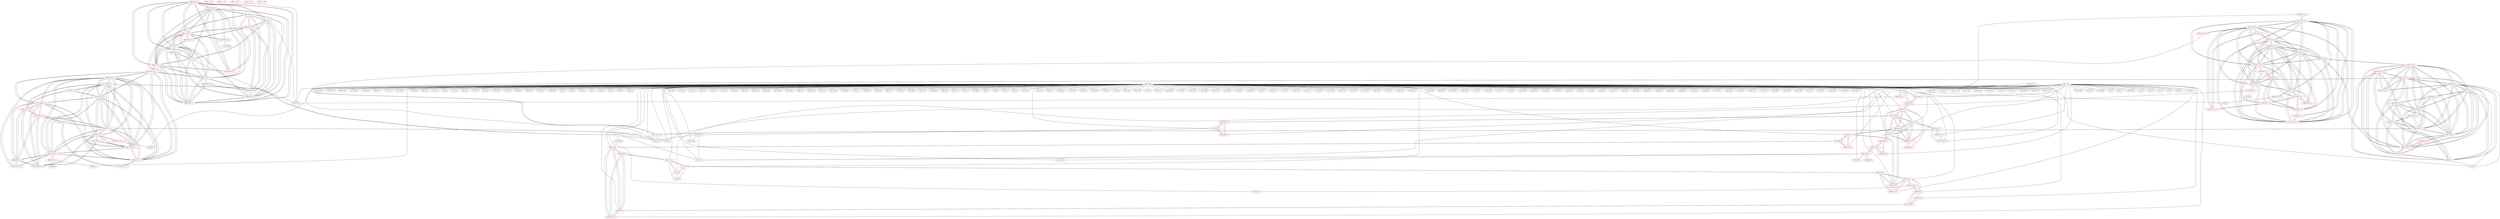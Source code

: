 graph {
	276 [label="(276) T11_T1" color=red]
	288 [label="(288) R24_T1"]
	285 [label="(285) R28_T1"]
	292 [label="(292) R32_t1"]
	277 [label="(277) T12_T1" color=red]
	293 [label="(293) R33_T1"]
	286 [label="(286) R29_T1"]
	287 [label="(287) R25_T1"]
	278 [label="(278) T13_T1" color=red]
	290 [label="(290) R30_T1"]
	294 [label="(294) R34_T1"]
	289 [label="(289) R26_T1"]
	279 [label="(279) T14_T1" color=red]
	291 [label="(291) R31_T1"]
	305 [label="(305) R15_P1"]
	282 [label="(282) T17_T1"]
	296 [label="(296) R35_T1_T"]
	281 [label="(281) T16_T1"]
	280 [label="(280) T15_T1"]
	280 [label="(280) T15_T1" color=red]
	292 [label="(292) R32_t1"]
	305 [label="(305) R15_P1"]
	282 [label="(282) T17_T1"]
	296 [label="(296) R35_T1_T"]
	281 [label="(281) T16_T1"]
	279 [label="(279) T14_T1"]
	281 [label="(281) T16_T1" color=red]
	293 [label="(293) R33_T1"]
	305 [label="(305) R15_P1"]
	282 [label="(282) T17_T1"]
	296 [label="(296) R35_T1_T"]
	280 [label="(280) T15_T1"]
	279 [label="(279) T14_T1"]
	282 [label="(282) T17_T1" color=red]
	294 [label="(294) R34_T1"]
	305 [label="(305) R15_P1"]
	296 [label="(296) R35_T1_T"]
	281 [label="(281) T16_T1"]
	280 [label="(280) T15_T1"]
	279 [label="(279) T14_T1"]
	283 [label="(283) R23_T1" color=red]
	190 [label="(190) U13"]
	275 [label="(275) T10_T1"]
	284 [label="(284) R27_T1" color=red]
	275 [label="(275) T10_T1"]
	291 [label="(291) R31_T1"]
	285 [label="(285) R28_T1" color=red]
	276 [label="(276) T11_T1"]
	292 [label="(292) R32_t1"]
	286 [label="(286) R29_T1" color=red]
	293 [label="(293) R33_T1"]
	277 [label="(277) T12_T1"]
	287 [label="(287) R25_T1" color=red]
	217 [label="(217) P7"]
	112 [label="(112) U8"]
	242 [label="(242) D54"]
	277 [label="(277) T12_T1"]
	288 [label="(288) R24_T1" color=red]
	195 [label="(195) U14"]
	276 [label="(276) T11_T1"]
	289 [label="(289) R26_T1" color=red]
	108 [label="(108) R46"]
	261 [label="(261) D19"]
	174 [label="(174) R47"]
	217 [label="(217) P7"]
	278 [label="(278) T13_T1"]
	290 [label="(290) R30_T1" color=red]
	294 [label="(294) R34_T1"]
	278 [label="(278) T13_T1"]
	291 [label="(291) R31_T1" color=red]
	275 [label="(275) T10_T1"]
	284 [label="(284) R27_T1"]
	279 [label="(279) T14_T1"]
	292 [label="(292) R32_t1" color=red]
	280 [label="(280) T15_T1"]
	276 [label="(276) T11_T1"]
	285 [label="(285) R28_T1"]
	293 [label="(293) R33_T1" color=red]
	281 [label="(281) T16_T1"]
	286 [label="(286) R29_T1"]
	277 [label="(277) T12_T1"]
	294 [label="(294) R34_T1" color=red]
	282 [label="(282) T17_T1"]
	290 [label="(290) R30_T1"]
	278 [label="(278) T13_T1"]
	295 [label="(295) R35_T1" color=red]
	296 [label="(296) R35_T1_T"]
	296 [label="(296) R35_T1_T" color=red]
	295 [label="(295) R35_T1"]
	305 [label="(305) R15_P1"]
	282 [label="(282) T17_T1"]
	281 [label="(281) T16_T1"]
	280 [label="(280) T15_T1"]
	279 [label="(279) T14_T1"]
	297 [label="(297) T3_P1" color=red]
	301 [label="(301) R14_P1"]
	302 [label="(302) T6_P1"]
	300 [label="(300) R13_P1"]
	299 [label="(299) R12_P1"]
	298 [label="(298) T2_P1"]
	298 [label="(298) T2_P1" color=red]
	300 [label="(300) R13_P1"]
	297 [label="(297) T3_P1"]
	299 [label="(299) R12_P1"]
	304 [label="(304) T5_P1"]
	305 [label="(305) R15_P1"]
	299 [label="(299) R12_P1" color=red]
	300 [label="(300) R13_P1"]
	297 [label="(297) T3_P1"]
	298 [label="(298) T2_P1"]
	300 [label="(300) R13_P1" color=red]
	314 [label="(314) T4_P1"]
	297 [label="(297) T3_P1"]
	299 [label="(299) R12_P1"]
	298 [label="(298) T2_P1"]
	301 [label="(301) R14_P1" color=red]
	67 [label="(67) U6"]
	297 [label="(297) T3_P1"]
	302 [label="(302) T6_P1"]
	302 [label="(302) T6_P1" color=red]
	301 [label="(301) R14_P1"]
	297 [label="(297) T3_P1"]
	311 [label="(311) R22_P1"]
	303 [label="(303) R17_P1"]
	303 [label="(303) R17_P1" color=red]
	311 [label="(311) R22_P1"]
	302 [label="(302) T6_P1"]
	304 [label="(304) T5_P1" color=red]
	298 [label="(298) T2_P1"]
	305 [label="(305) R15_P1"]
	306 [label="(306) R16_P1"]
	307 [label="(307) R20_P1"]
	305 [label="(305) R15_P1" color=red]
	282 [label="(282) T17_T1"]
	296 [label="(296) R35_T1_T"]
	281 [label="(281) T16_T1"]
	280 [label="(280) T15_T1"]
	279 [label="(279) T14_T1"]
	298 [label="(298) T2_P1"]
	304 [label="(304) T5_P1"]
	306 [label="(306) R16_P1" color=red]
	304 [label="(304) T5_P1"]
	307 [label="(307) R20_P1"]
	307 [label="(307) R20_P1" color=red]
	308 [label="(308) T8_P1"]
	306 [label="(306) R16_P1"]
	304 [label="(304) T5_P1"]
	308 [label="(308) T8_P1" color=red]
	309 [label="(309) T9_P1"]
	310 [label="(310) R21_P1"]
	312 [label="(312) R19_P1"]
	307 [label="(307) R20_P1"]
	309 [label="(309) T9_P1" color=red]
	311 [label="(311) R22_P1"]
	310 [label="(310) R21_P1"]
	308 [label="(308) T8_P1"]
	312 [label="(312) R19_P1"]
	310 [label="(310) R21_P1" color=red]
	309 [label="(309) T9_P1"]
	308 [label="(308) T8_P1"]
	312 [label="(312) R19_P1"]
	311 [label="(311) R22_P1" color=red]
	309 [label="(309) T9_P1"]
	302 [label="(302) T6_P1"]
	303 [label="(303) R17_P1"]
	312 [label="(312) R19_P1" color=red]
	309 [label="(309) T9_P1"]
	310 [label="(310) R21_P1"]
	308 [label="(308) T8_P1"]
	313 [label="(313) T7_P1"]
	313 [label="(313) T7_P1" color=red]
	315 [label="(315) R1"]
	314 [label="(314) T4_P1"]
	70 [label="(70) R27"]
	312 [label="(312) R19_P1"]
	314 [label="(314) T4_P1" color=red]
	300 [label="(300) R13_P1"]
	315 [label="(315) R1"]
	313 [label="(313) T7_P1"]
	70 [label="(70) R27"]
	315 [label="(315) R1" color=red]
	314 [label="(314) T4_P1"]
	313 [label="(313) T7_P1"]
	70 [label="(70) R27"]
	316 [label="(316) T10_T1_2" color=red]
	324 [label="(324) R23_T1_2"]
	332 [label="(332) R31_T1_2"]
	337 [label="(337) R27_T1_T_2"]
	322 [label="(322) T16_T1_2"]
	323 [label="(323) T17_T1_2"]
	321 [label="(321) T15_T1_2"]
	318 [label="(318) T12_T1_2"]
	320 [label="(320) T14_T1_2"]
	319 [label="(319) T13_T1_2"]
	317 [label="(317) T11_T1_2"]
	317 [label="(317) T11_T1_2" color=red]
	329 [label="(329) R24_T1_2"]
	326 [label="(326) R28_T1_2"]
	333 [label="(333) R32_t1_2"]
	316 [label="(316) T10_T1_2"]
	322 [label="(322) T16_T1_2"]
	323 [label="(323) T17_T1_2"]
	321 [label="(321) T15_T1_2"]
	318 [label="(318) T12_T1_2"]
	320 [label="(320) T14_T1_2"]
	319 [label="(319) T13_T1_2"]
	318 [label="(318) T12_T1_2" color=red]
	334 [label="(334) R33_T1_2"]
	327 [label="(327) R29_T1_2"]
	328 [label="(328) R25_T1_2"]
	316 [label="(316) T10_T1_2"]
	322 [label="(322) T16_T1_2"]
	323 [label="(323) T17_T1_2"]
	321 [label="(321) T15_T1_2"]
	320 [label="(320) T14_T1_2"]
	319 [label="(319) T13_T1_2"]
	317 [label="(317) T11_T1_2"]
	319 [label="(319) T13_T1_2" color=red]
	331 [label="(331) R30_T1_2"]
	335 [label="(335) R34_T1_2"]
	330 [label="(330) R26_T1_2"]
	316 [label="(316) T10_T1_2"]
	322 [label="(322) T16_T1_2"]
	323 [label="(323) T17_T1_2"]
	321 [label="(321) T15_T1_2"]
	318 [label="(318) T12_T1_2"]
	320 [label="(320) T14_T1_2"]
	317 [label="(317) T11_T1_2"]
	320 [label="(320) T14_T1_2" color=red]
	316 [label="(316) T10_T1_2"]
	322 [label="(322) T16_T1_2"]
	323 [label="(323) T17_T1_2"]
	321 [label="(321) T15_T1_2"]
	318 [label="(318) T12_T1_2"]
	319 [label="(319) T13_T1_2"]
	317 [label="(317) T11_T1_2"]
	332 [label="(332) R31_T1_2"]
	346 [label="(346) R15_P1_2"]
	336 [label="(336) R35_T1_2"]
	321 [label="(321) T15_T1_2" color=red]
	333 [label="(333) R32_t1_2"]
	316 [label="(316) T10_T1_2"]
	322 [label="(322) T16_T1_2"]
	323 [label="(323) T17_T1_2"]
	318 [label="(318) T12_T1_2"]
	320 [label="(320) T14_T1_2"]
	319 [label="(319) T13_T1_2"]
	317 [label="(317) T11_T1_2"]
	346 [label="(346) R15_P1_2"]
	336 [label="(336) R35_T1_2"]
	322 [label="(322) T16_T1_2" color=red]
	334 [label="(334) R33_T1_2"]
	316 [label="(316) T10_T1_2"]
	323 [label="(323) T17_T1_2"]
	321 [label="(321) T15_T1_2"]
	318 [label="(318) T12_T1_2"]
	320 [label="(320) T14_T1_2"]
	319 [label="(319) T13_T1_2"]
	317 [label="(317) T11_T1_2"]
	346 [label="(346) R15_P1_2"]
	336 [label="(336) R35_T1_2"]
	323 [label="(323) T17_T1_2" color=red]
	335 [label="(335) R34_T1_2"]
	316 [label="(316) T10_T1_2"]
	322 [label="(322) T16_T1_2"]
	321 [label="(321) T15_T1_2"]
	318 [label="(318) T12_T1_2"]
	320 [label="(320) T14_T1_2"]
	319 [label="(319) T13_T1_2"]
	317 [label="(317) T11_T1_2"]
	346 [label="(346) R15_P1_2"]
	336 [label="(336) R35_T1_2"]
	324 [label="(324) R23_T1_2" color=red]
	112 [label="(112) U8"]
	316 [label="(316) T10_T1_2"]
	325 [label="(325) R27_T1_2" color=red]
	331 [label="(331) R30_T1_2"]
	336 [label="(336) R35_T1_2"]
	327 [label="(327) R29_T1_2"]
	326 [label="(326) R28_T1_2"]
	337 [label="(337) R27_T1_T_2"]
	326 [label="(326) R28_T1_2" color=red]
	331 [label="(331) R30_T1_2"]
	336 [label="(336) R35_T1_2"]
	327 [label="(327) R29_T1_2"]
	325 [label="(325) R27_T1_2"]
	317 [label="(317) T11_T1_2"]
	333 [label="(333) R32_t1_2"]
	327 [label="(327) R29_T1_2" color=red]
	331 [label="(331) R30_T1_2"]
	336 [label="(336) R35_T1_2"]
	326 [label="(326) R28_T1_2"]
	325 [label="(325) R27_T1_2"]
	334 [label="(334) R33_T1_2"]
	318 [label="(318) T12_T1_2"]
	328 [label="(328) R25_T1_2" color=red]
	33 [label="(33) J1"]
	318 [label="(318) T12_T1_2"]
	329 [label="(329) R24_T1_2" color=red]
	190 [label="(190) U13"]
	317 [label="(317) T11_T1_2"]
	330 [label="(330) R26_T1_2" color=red]
	28 [label="(28) U5"]
	32 [label="(32) R13"]
	319 [label="(319) T13_T1_2"]
	331 [label="(331) R30_T1_2" color=red]
	336 [label="(336) R35_T1_2"]
	327 [label="(327) R29_T1_2"]
	326 [label="(326) R28_T1_2"]
	325 [label="(325) R27_T1_2"]
	335 [label="(335) R34_T1_2"]
	319 [label="(319) T13_T1_2"]
	332 [label="(332) R31_T1_2" color=red]
	316 [label="(316) T10_T1_2"]
	337 [label="(337) R27_T1_T_2"]
	320 [label="(320) T14_T1_2"]
	333 [label="(333) R32_t1_2" color=red]
	321 [label="(321) T15_T1_2"]
	317 [label="(317) T11_T1_2"]
	326 [label="(326) R28_T1_2"]
	334 [label="(334) R33_T1_2" color=red]
	322 [label="(322) T16_T1_2"]
	327 [label="(327) R29_T1_2"]
	318 [label="(318) T12_T1_2"]
	335 [label="(335) R34_T1_2" color=red]
	323 [label="(323) T17_T1_2"]
	331 [label="(331) R30_T1_2"]
	319 [label="(319) T13_T1_2"]
	336 [label="(336) R35_T1_2" color=red]
	331 [label="(331) R30_T1_2"]
	327 [label="(327) R29_T1_2"]
	326 [label="(326) R28_T1_2"]
	325 [label="(325) R27_T1_2"]
	346 [label="(346) R15_P1_2"]
	323 [label="(323) T17_T1_2"]
	322 [label="(322) T16_T1_2"]
	321 [label="(321) T15_T1_2"]
	320 [label="(320) T14_T1_2"]
	337 [label="(337) R27_T1_T_2" color=red]
	316 [label="(316) T10_T1_2"]
	332 [label="(332) R31_T1_2"]
	325 [label="(325) R27_T1_2"]
	338 [label="(338) T3_P1_2" color=red]
	355 [label="(355) T4_P1_2"]
	354 [label="(354) T7_P1_2"]
	345 [label="(345) T5_P1_2"]
	350 [label="(350) T9_P1_2"]
	349 [label="(349) T8_P1_2"]
	343 [label="(343) T6_P1_2"]
	339 [label="(339) T2_P1_2"]
	342 [label="(342) R14_P1_2"]
	341 [label="(341) R13_P1_2"]
	340 [label="(340) R12_P1_2"]
	339 [label="(339) T2_P1_2" color=red]
	338 [label="(338) T3_P1_2"]
	355 [label="(355) T4_P1_2"]
	354 [label="(354) T7_P1_2"]
	345 [label="(345) T5_P1_2"]
	350 [label="(350) T9_P1_2"]
	349 [label="(349) T8_P1_2"]
	343 [label="(343) T6_P1_2"]
	341 [label="(341) R13_P1_2"]
	340 [label="(340) R12_P1_2"]
	346 [label="(346) R15_P1_2"]
	340 [label="(340) R12_P1_2" color=red]
	351 [label="(351) R21_P1_2"]
	347 [label="(347) R16_P1_2"]
	344 [label="(344) R17_P1_2"]
	356 [label="(356) R1_2"]
	341 [label="(341) R13_P1_2"]
	338 [label="(338) T3_P1_2"]
	339 [label="(339) T2_P1_2"]
	341 [label="(341) R13_P1_2" color=red]
	355 [label="(355) T4_P1_2"]
	338 [label="(338) T3_P1_2"]
	340 [label="(340) R12_P1_2"]
	339 [label="(339) T2_P1_2"]
	342 [label="(342) R14_P1_2" color=red]
	112 [label="(112) U8"]
	338 [label="(338) T3_P1_2"]
	343 [label="(343) T6_P1_2"]
	343 [label="(343) T6_P1_2" color=red]
	338 [label="(338) T3_P1_2"]
	355 [label="(355) T4_P1_2"]
	354 [label="(354) T7_P1_2"]
	345 [label="(345) T5_P1_2"]
	350 [label="(350) T9_P1_2"]
	349 [label="(349) T8_P1_2"]
	339 [label="(339) T2_P1_2"]
	342 [label="(342) R14_P1_2"]
	352 [label="(352) R22_P1_2"]
	344 [label="(344) R17_P1_2"]
	344 [label="(344) R17_P1_2" color=red]
	351 [label="(351) R21_P1_2"]
	347 [label="(347) R16_P1_2"]
	340 [label="(340) R12_P1_2"]
	356 [label="(356) R1_2"]
	352 [label="(352) R22_P1_2"]
	343 [label="(343) T6_P1_2"]
	345 [label="(345) T5_P1_2" color=red]
	338 [label="(338) T3_P1_2"]
	355 [label="(355) T4_P1_2"]
	354 [label="(354) T7_P1_2"]
	350 [label="(350) T9_P1_2"]
	349 [label="(349) T8_P1_2"]
	343 [label="(343) T6_P1_2"]
	339 [label="(339) T2_P1_2"]
	346 [label="(346) R15_P1_2"]
	347 [label="(347) R16_P1_2"]
	348 [label="(348) R20_P1_2"]
	346 [label="(346) R15_P1_2" color=red]
	323 [label="(323) T17_T1_2"]
	336 [label="(336) R35_T1_2"]
	322 [label="(322) T16_T1_2"]
	321 [label="(321) T15_T1_2"]
	320 [label="(320) T14_T1_2"]
	339 [label="(339) T2_P1_2"]
	345 [label="(345) T5_P1_2"]
	347 [label="(347) R16_P1_2" color=red]
	351 [label="(351) R21_P1_2"]
	340 [label="(340) R12_P1_2"]
	344 [label="(344) R17_P1_2"]
	356 [label="(356) R1_2"]
	345 [label="(345) T5_P1_2"]
	348 [label="(348) R20_P1_2"]
	348 [label="(348) R20_P1_2" color=red]
	349 [label="(349) T8_P1_2"]
	347 [label="(347) R16_P1_2"]
	345 [label="(345) T5_P1_2"]
	349 [label="(349) T8_P1_2" color=red]
	338 [label="(338) T3_P1_2"]
	355 [label="(355) T4_P1_2"]
	354 [label="(354) T7_P1_2"]
	345 [label="(345) T5_P1_2"]
	350 [label="(350) T9_P1_2"]
	343 [label="(343) T6_P1_2"]
	339 [label="(339) T2_P1_2"]
	351 [label="(351) R21_P1_2"]
	353 [label="(353) R19_P1_2"]
	348 [label="(348) R20_P1_2"]
	350 [label="(350) T9_P1_2" color=red]
	352 [label="(352) R22_P1_2"]
	338 [label="(338) T3_P1_2"]
	355 [label="(355) T4_P1_2"]
	354 [label="(354) T7_P1_2"]
	345 [label="(345) T5_P1_2"]
	349 [label="(349) T8_P1_2"]
	343 [label="(343) T6_P1_2"]
	339 [label="(339) T2_P1_2"]
	351 [label="(351) R21_P1_2"]
	353 [label="(353) R19_P1_2"]
	351 [label="(351) R21_P1_2" color=red]
	347 [label="(347) R16_P1_2"]
	340 [label="(340) R12_P1_2"]
	344 [label="(344) R17_P1_2"]
	356 [label="(356) R1_2"]
	350 [label="(350) T9_P1_2"]
	349 [label="(349) T8_P1_2"]
	353 [label="(353) R19_P1_2"]
	352 [label="(352) R22_P1_2" color=red]
	350 [label="(350) T9_P1_2"]
	343 [label="(343) T6_P1_2"]
	344 [label="(344) R17_P1_2"]
	353 [label="(353) R19_P1_2" color=red]
	350 [label="(350) T9_P1_2"]
	351 [label="(351) R21_P1_2"]
	349 [label="(349) T8_P1_2"]
	354 [label="(354) T7_P1_2"]
	354 [label="(354) T7_P1_2" color=red]
	338 [label="(338) T3_P1_2"]
	355 [label="(355) T4_P1_2"]
	345 [label="(345) T5_P1_2"]
	350 [label="(350) T9_P1_2"]
	349 [label="(349) T8_P1_2"]
	343 [label="(343) T6_P1_2"]
	339 [label="(339) T2_P1_2"]
	356 [label="(356) R1_2"]
	1 [label="(1) P1"]
	353 [label="(353) R19_P1_2"]
	355 [label="(355) T4_P1_2" color=red]
	338 [label="(338) T3_P1_2"]
	354 [label="(354) T7_P1_2"]
	345 [label="(345) T5_P1_2"]
	350 [label="(350) T9_P1_2"]
	349 [label="(349) T8_P1_2"]
	343 [label="(343) T6_P1_2"]
	339 [label="(339) T2_P1_2"]
	341 [label="(341) R13_P1_2"]
	356 [label="(356) R1_2"]
	1 [label="(1) P1"]
	356 [label="(356) R1_2" color=red]
	355 [label="(355) T4_P1_2"]
	354 [label="(354) T7_P1_2"]
	1 [label="(1) P1"]
	351 [label="(351) R21_P1_2"]
	347 [label="(347) R16_P1_2"]
	340 [label="(340) R12_P1_2"]
	344 [label="(344) R17_P1_2"]
	357 [label="(357) T10_T1_3" color=red]
	365 [label="(365) R23_T1_3"]
	373 [label="(373) R31_T1_3"]
	366 [label="(366) R27_T1_3"]
	363 [label="(363) T16_T1_3"]
	364 [label="(364) T17_T1_3"]
	362 [label="(362) T15_T1_3"]
	359 [label="(359) T12_T1_3"]
	361 [label="(361) T14_T1_3"]
	360 [label="(360) T13_T1_3"]
	358 [label="(358) T11_T1_3"]
	358 [label="(358) T11_T1_3" color=red]
	370 [label="(370) R24_T1_3"]
	367 [label="(367) R28_T1_3"]
	374 [label="(374) R32_t1_3"]
	357 [label="(357) T10_T1_3"]
	363 [label="(363) T16_T1_3"]
	364 [label="(364) T17_T1_3"]
	362 [label="(362) T15_T1_3"]
	359 [label="(359) T12_T1_3"]
	361 [label="(361) T14_T1_3"]
	360 [label="(360) T13_T1_3"]
	359 [label="(359) T12_T1_3" color=red]
	375 [label="(375) R33_T1_3"]
	368 [label="(368) R29_T1_3"]
	369 [label="(369) R25_T1_3"]
	357 [label="(357) T10_T1_3"]
	363 [label="(363) T16_T1_3"]
	364 [label="(364) T17_T1_3"]
	362 [label="(362) T15_T1_3"]
	361 [label="(361) T14_T1_3"]
	360 [label="(360) T13_T1_3"]
	358 [label="(358) T11_T1_3"]
	360 [label="(360) T13_T1_3" color=red]
	372 [label="(372) R30_T1_3"]
	378 [label="(378) R34_T1_T_3"]
	371 [label="(371) R26_T1_3"]
	357 [label="(357) T10_T1_3"]
	363 [label="(363) T16_T1_3"]
	364 [label="(364) T17_T1_3"]
	362 [label="(362) T15_T1_3"]
	359 [label="(359) T12_T1_3"]
	361 [label="(361) T14_T1_3"]
	358 [label="(358) T11_T1_3"]
	361 [label="(361) T14_T1_3" color=red]
	357 [label="(357) T10_T1_3"]
	363 [label="(363) T16_T1_3"]
	364 [label="(364) T17_T1_3"]
	362 [label="(362) T15_T1_3"]
	359 [label="(359) T12_T1_3"]
	360 [label="(360) T13_T1_3"]
	358 [label="(358) T11_T1_3"]
	373 [label="(373) R31_T1_3"]
	387 [label="(387) R15_P1_3"]
	377 [label="(377) R35_T1_3"]
	362 [label="(362) T15_T1_3" color=red]
	374 [label="(374) R32_t1_3"]
	357 [label="(357) T10_T1_3"]
	363 [label="(363) T16_T1_3"]
	364 [label="(364) T17_T1_3"]
	359 [label="(359) T12_T1_3"]
	361 [label="(361) T14_T1_3"]
	360 [label="(360) T13_T1_3"]
	358 [label="(358) T11_T1_3"]
	387 [label="(387) R15_P1_3"]
	377 [label="(377) R35_T1_3"]
	363 [label="(363) T16_T1_3" color=red]
	375 [label="(375) R33_T1_3"]
	357 [label="(357) T10_T1_3"]
	364 [label="(364) T17_T1_3"]
	362 [label="(362) T15_T1_3"]
	359 [label="(359) T12_T1_3"]
	361 [label="(361) T14_T1_3"]
	360 [label="(360) T13_T1_3"]
	358 [label="(358) T11_T1_3"]
	387 [label="(387) R15_P1_3"]
	377 [label="(377) R35_T1_3"]
	364 [label="(364) T17_T1_3" color=red]
	376 [label="(376) R34_T1_3"]
	357 [label="(357) T10_T1_3"]
	363 [label="(363) T16_T1_3"]
	362 [label="(362) T15_T1_3"]
	359 [label="(359) T12_T1_3"]
	361 [label="(361) T14_T1_3"]
	360 [label="(360) T13_T1_3"]
	358 [label="(358) T11_T1_3"]
	387 [label="(387) R15_P1_3"]
	377 [label="(377) R35_T1_3"]
	365 [label="(365) R23_T1_3" color=red]
	271 [label="(271) R79"]
	217 [label="(217) P7"]
	112 [label="(112) U8"]
	357 [label="(357) T10_T1_3"]
	366 [label="(366) R27_T1_3" color=red]
	372 [label="(372) R30_T1_3"]
	377 [label="(377) R35_T1_3"]
	368 [label="(368) R29_T1_3"]
	367 [label="(367) R28_T1_3"]
	357 [label="(357) T10_T1_3"]
	373 [label="(373) R31_T1_3"]
	367 [label="(367) R28_T1_3" color=red]
	372 [label="(372) R30_T1_3"]
	377 [label="(377) R35_T1_3"]
	368 [label="(368) R29_T1_3"]
	366 [label="(366) R27_T1_3"]
	358 [label="(358) T11_T1_3"]
	374 [label="(374) R32_t1_3"]
	368 [label="(368) R29_T1_3" color=red]
	372 [label="(372) R30_T1_3"]
	377 [label="(377) R35_T1_3"]
	367 [label="(367) R28_T1_3"]
	366 [label="(366) R27_T1_3"]
	375 [label="(375) R33_T1_3"]
	359 [label="(359) T12_T1_3"]
	369 [label="(369) R25_T1_3" color=red]
	48 [label="(48) R19"]
	68 [label="(68) U7"]
	359 [label="(359) T12_T1_3"]
	370 [label="(370) R24_T1_3" color=red]
	209 [label="(209) J2"]
	358 [label="(358) T11_T1_3"]
	371 [label="(371) R26_T1_3" color=red]
	28 [label="(28) U5"]
	112 [label="(112) U8"]
	360 [label="(360) T13_T1_3"]
	372 [label="(372) R30_T1_3" color=red]
	377 [label="(377) R35_T1_3"]
	368 [label="(368) R29_T1_3"]
	367 [label="(367) R28_T1_3"]
	366 [label="(366) R27_T1_3"]
	378 [label="(378) R34_T1_T_3"]
	360 [label="(360) T13_T1_3"]
	373 [label="(373) R31_T1_3" color=red]
	357 [label="(357) T10_T1_3"]
	366 [label="(366) R27_T1_3"]
	361 [label="(361) T14_T1_3"]
	374 [label="(374) R32_t1_3" color=red]
	362 [label="(362) T15_T1_3"]
	358 [label="(358) T11_T1_3"]
	367 [label="(367) R28_T1_3"]
	375 [label="(375) R33_T1_3" color=red]
	363 [label="(363) T16_T1_3"]
	368 [label="(368) R29_T1_3"]
	359 [label="(359) T12_T1_3"]
	376 [label="(376) R34_T1_3" color=red]
	364 [label="(364) T17_T1_3"]
	378 [label="(378) R34_T1_T_3"]
	377 [label="(377) R35_T1_3" color=red]
	372 [label="(372) R30_T1_3"]
	368 [label="(368) R29_T1_3"]
	367 [label="(367) R28_T1_3"]
	366 [label="(366) R27_T1_3"]
	387 [label="(387) R15_P1_3"]
	364 [label="(364) T17_T1_3"]
	363 [label="(363) T16_T1_3"]
	362 [label="(362) T15_T1_3"]
	361 [label="(361) T14_T1_3"]
	378 [label="(378) R34_T1_T_3" color=red]
	372 [label="(372) R30_T1_3"]
	360 [label="(360) T13_T1_3"]
	376 [label="(376) R34_T1_3"]
	379 [label="(379) T3_P1_3" color=red]
	396 [label="(396) T4_P1_3"]
	395 [label="(395) T7_P1_3"]
	386 [label="(386) T5_P1_3"]
	391 [label="(391) T9_P1_3"]
	390 [label="(390) T8_P1_3"]
	384 [label="(384) T6_P1_3"]
	380 [label="(380) T2_P1_3"]
	383 [label="(383) R14_P1_3"]
	382 [label="(382) R13_P1_3"]
	381 [label="(381) R12_P1_3"]
	380 [label="(380) T2_P1_3" color=red]
	379 [label="(379) T3_P1_3"]
	396 [label="(396) T4_P1_3"]
	395 [label="(395) T7_P1_3"]
	386 [label="(386) T5_P1_3"]
	391 [label="(391) T9_P1_3"]
	390 [label="(390) T8_P1_3"]
	384 [label="(384) T6_P1_3"]
	382 [label="(382) R13_P1_3"]
	381 [label="(381) R12_P1_3"]
	387 [label="(387) R15_P1_3"]
	381 [label="(381) R12_P1_3" color=red]
	392 [label="(392) R21_P1_3"]
	388 [label="(388) R16_P1_3"]
	385 [label="(385) R17_P1_3"]
	397 [label="(397) R1_3"]
	382 [label="(382) R13_P1_3"]
	379 [label="(379) T3_P1_3"]
	380 [label="(380) T2_P1_3"]
	382 [label="(382) R13_P1_3" color=red]
	396 [label="(396) T4_P1_3"]
	379 [label="(379) T3_P1_3"]
	381 [label="(381) R12_P1_3"]
	380 [label="(380) T2_P1_3"]
	383 [label="(383) R14_P1_3" color=red]
	215 [label="(215) R66"]
	379 [label="(379) T3_P1_3"]
	384 [label="(384) T6_P1_3"]
	384 [label="(384) T6_P1_3" color=red]
	379 [label="(379) T3_P1_3"]
	396 [label="(396) T4_P1_3"]
	395 [label="(395) T7_P1_3"]
	386 [label="(386) T5_P1_3"]
	391 [label="(391) T9_P1_3"]
	390 [label="(390) T8_P1_3"]
	380 [label="(380) T2_P1_3"]
	383 [label="(383) R14_P1_3"]
	393 [label="(393) R22_P1_3"]
	385 [label="(385) R17_P1_3"]
	385 [label="(385) R17_P1_3" color=red]
	392 [label="(392) R21_P1_3"]
	388 [label="(388) R16_P1_3"]
	381 [label="(381) R12_P1_3"]
	397 [label="(397) R1_3"]
	393 [label="(393) R22_P1_3"]
	384 [label="(384) T6_P1_3"]
	386 [label="(386) T5_P1_3" color=red]
	379 [label="(379) T3_P1_3"]
	396 [label="(396) T4_P1_3"]
	395 [label="(395) T7_P1_3"]
	391 [label="(391) T9_P1_3"]
	390 [label="(390) T8_P1_3"]
	384 [label="(384) T6_P1_3"]
	380 [label="(380) T2_P1_3"]
	387 [label="(387) R15_P1_3"]
	388 [label="(388) R16_P1_3"]
	389 [label="(389) R20_P1_3"]
	387 [label="(387) R15_P1_3" color=red]
	364 [label="(364) T17_T1_3"]
	377 [label="(377) R35_T1_3"]
	363 [label="(363) T16_T1_3"]
	362 [label="(362) T15_T1_3"]
	361 [label="(361) T14_T1_3"]
	380 [label="(380) T2_P1_3"]
	386 [label="(386) T5_P1_3"]
	388 [label="(388) R16_P1_3" color=red]
	392 [label="(392) R21_P1_3"]
	381 [label="(381) R12_P1_3"]
	385 [label="(385) R17_P1_3"]
	397 [label="(397) R1_3"]
	386 [label="(386) T5_P1_3"]
	389 [label="(389) R20_P1_3"]
	389 [label="(389) R20_P1_3" color=red]
	390 [label="(390) T8_P1_3"]
	388 [label="(388) R16_P1_3"]
	386 [label="(386) T5_P1_3"]
	390 [label="(390) T8_P1_3" color=red]
	379 [label="(379) T3_P1_3"]
	396 [label="(396) T4_P1_3"]
	395 [label="(395) T7_P1_3"]
	386 [label="(386) T5_P1_3"]
	391 [label="(391) T9_P1_3"]
	384 [label="(384) T6_P1_3"]
	380 [label="(380) T2_P1_3"]
	392 [label="(392) R21_P1_3"]
	394 [label="(394) R19_P1_3"]
	389 [label="(389) R20_P1_3"]
	391 [label="(391) T9_P1_3" color=red]
	393 [label="(393) R22_P1_3"]
	379 [label="(379) T3_P1_3"]
	396 [label="(396) T4_P1_3"]
	395 [label="(395) T7_P1_3"]
	386 [label="(386) T5_P1_3"]
	390 [label="(390) T8_P1_3"]
	384 [label="(384) T6_P1_3"]
	380 [label="(380) T2_P1_3"]
	392 [label="(392) R21_P1_3"]
	394 [label="(394) R19_P1_3"]
	392 [label="(392) R21_P1_3" color=red]
	388 [label="(388) R16_P1_3"]
	381 [label="(381) R12_P1_3"]
	385 [label="(385) R17_P1_3"]
	397 [label="(397) R1_3"]
	391 [label="(391) T9_P1_3"]
	390 [label="(390) T8_P1_3"]
	394 [label="(394) R19_P1_3"]
	393 [label="(393) R22_P1_3" color=red]
	391 [label="(391) T9_P1_3"]
	384 [label="(384) T6_P1_3"]
	385 [label="(385) R17_P1_3"]
	394 [label="(394) R19_P1_3" color=red]
	391 [label="(391) T9_P1_3"]
	392 [label="(392) R21_P1_3"]
	390 [label="(390) T8_P1_3"]
	395 [label="(395) T7_P1_3"]
	395 [label="(395) T7_P1_3" color=red]
	379 [label="(379) T3_P1_3"]
	396 [label="(396) T4_P1_3"]
	386 [label="(386) T5_P1_3"]
	391 [label="(391) T9_P1_3"]
	390 [label="(390) T8_P1_3"]
	384 [label="(384) T6_P1_3"]
	380 [label="(380) T2_P1_3"]
	397 [label="(397) R1_3"]
	195 [label="(195) U14"]
	394 [label="(394) R19_P1_3"]
	396 [label="(396) T4_P1_3" color=red]
	379 [label="(379) T3_P1_3"]
	395 [label="(395) T7_P1_3"]
	386 [label="(386) T5_P1_3"]
	391 [label="(391) T9_P1_3"]
	390 [label="(390) T8_P1_3"]
	384 [label="(384) T6_P1_3"]
	380 [label="(380) T2_P1_3"]
	382 [label="(382) R13_P1_3"]
	397 [label="(397) R1_3"]
	195 [label="(195) U14"]
	397 [label="(397) R1_3" color=red]
	396 [label="(396) T4_P1_3"]
	395 [label="(395) T7_P1_3"]
	195 [label="(195) U14"]
	392 [label="(392) R21_P1_3"]
	388 [label="(388) R16_P1_3"]
	381 [label="(381) R12_P1_3"]
	385 [label="(385) R17_P1_3"]
	398 [label="(398) +1.5V" color=red]
	399 [label="(399) +1.2V" color=red]
	400 [label="(400) +5V" color=red]
	162 [label="(162) R45"]
	175 [label="(175) D7"]
	113 [label="(113) U9"]
	161 [label="(161) R48"]
	8 [label="(8) C5"]
	20 [label="(20) U3"]
	165 [label="(165) C74"]
	189 [label="(189) C86"]
	203 [label="(203) R60"]
	21 [label="(21) U1"]
	16 [label="(16) C2"]
	217 [label="(217) P7"]
	17 [label="(17) C1"]
	9 [label="(9) C4"]
	164 [label="(164) C76"]
	124 [label="(124) C73"]
	192 [label="(192) C87"]
	193 [label="(193) F1"]
	190 [label="(190) U13"]
	163 [label="(163) U12"]
	122 [label="(122) R42"]
	123 [label="(123) C69"]
	194 [label="(194) C82"]
	185 [label="(185) C84"]
	290 [label="(290) R30_T1"]
	295 [label="(295) R35_T1"]
	286 [label="(286) R29_T1"]
	285 [label="(285) R28_T1"]
	284 [label="(284) R27_T1"]
	310 [label="(310) R21_P1"]
	306 [label="(306) R16_P1"]
	299 [label="(299) R12_P1"]
	303 [label="(303) R17_P1"]
	315 [label="(315) R1"]
	401 [label="(401) +3.3V" color=red]
	402 [label="(402) +1.0V" color=red]
	403 [label="(403) +1.8V" color=red]
	404 [label="(404) GND" color=red]
	82 [label="(82) C65"]
	80 [label="(80) C47"]
	73 [label="(73) C10"]
	2 [label="(2) C6"]
	77 [label="(77) C26"]
	78 [label="(78) C36"]
	79 [label="(79) C39"]
	85 [label="(85) C55"]
	207 [label="(207) R61"]
	68 [label="(68) U7"]
	76 [label="(76) C28"]
	84 [label="(84) C62"]
	188 [label="(188) C85"]
	187 [label="(187) C81"]
	186 [label="(186) C83"]
	185 [label="(185) C84"]
	194 [label="(194) C82"]
	190 [label="(190) U13"]
	31 [label="(31) C7"]
	29 [label="(29) C8"]
	191 [label="(191) P5"]
	25 [label="(25) P2"]
	24 [label="(24) P3"]
	22 [label="(22) U4"]
	30 [label="(30) C9"]
	209 [label="(209) J2"]
	195 [label="(195) U14"]
	64 [label="(64) C21"]
	65 [label="(65) C24"]
	83 [label="(83) C63"]
	71 [label="(71) C14"]
	81 [label="(81) C51"]
	189 [label="(189) C86"]
	74 [label="(74) C27"]
	75 [label="(75) C29"]
	202 [label="(202) P6"]
	112 [label="(112) U8"]
	91 [label="(91) C45"]
	90 [label="(90) C35"]
	206 [label="(206) C89"]
	205 [label="(205) C88"]
	204 [label="(204) C90"]
	88 [label="(88) C41"]
	211 [label="(211) C95"]
	86 [label="(86) C53"]
	212 [label="(212) C91"]
	102 [label="(102) SW1"]
	23 [label="(23) U2"]
	100 [label="(100) R49"]
	198 [label="(198) C92"]
	96 [label="(96) C77"]
	199 [label="(199) C93"]
	95 [label="(95) SW2"]
	87 [label="(87) C50"]
	196 [label="(196) C94"]
	28 [label="(28) U5"]
	89 [label="(89) C38"]
	40 [label="(40) C15"]
	39 [label="(39) C17"]
	45 [label="(45) R35"]
	33 [label="(33) J1"]
	19 [label="(19) R2"]
	18 [label="(18) R8"]
	10 [label="(10) C3"]
	67 [label="(67) U6"]
	41 [label="(41) C11"]
	43 [label="(43) C13"]
	55 [label="(55) C18"]
	60 [label="(60) C23"]
	106 [label="(106) R37"]
	104 [label="(104) C67"]
	105 [label="(105) D2"]
	109 [label="(109) U10"]
	38 [label="(38) C16"]
	37 [label="(37) R29"]
	59 [label="(59) C22"]
	58 [label="(58) C20"]
	57 [label="(57) C19"]
	56 [label="(56) C12"]
	119 [label="(119) R50"]
	115 [label="(115) R43"]
	143 [label="(143) C30"]
	113 [label="(113) U9"]
	257 [label="(257) D48"]
	147 [label="(147) C52"]
	231 [label="(231) D46"]
	144 [label="(144) C25"]
	256 [label="(256) D43"]
	123 [label="(123) C69"]
	135 [label="(135) P4"]
	133 [label="(133) U11"]
	141 [label="(141) C31"]
	132 [label="(132) C72"]
	131 [label="(131) C71"]
	130 [label="(130) C79"]
	117 [label="(117) C68"]
	121 [label="(121) C75"]
	142 [label="(142) C32"]
	164 [label="(164) C76"]
	165 [label="(165) C74"]
	167 [label="(167) C78"]
	145 [label="(145) C34"]
	260 [label="(260) D12"]
	258 [label="(258) D53"]
	259 [label="(259) D58"]
	146 [label="(146) C40"]
	124 [label="(124) C73"]
	169 [label="(169) C80"]
	253 [label="(253) D29"]
	234 [label="(234) D61"]
	151 [label="(151) C61"]
	155 [label="(155) C48"]
	152 [label="(152) C57"]
	153 [label="(153) C54"]
	154 [label="(154) C49"]
	232 [label="(232) D51"]
	233 [label="(233) D56"]
	149 [label="(149) C66"]
	150 [label="(150) C64"]
	217 [label="(217) P7"]
	129 [label="(129) D6"]
	127 [label="(127) D5"]
	126 [label="(126) C46"]
	139 [label="(139) C70"]
	140 [label="(140) D4"]
	250 [label="(250) D60"]
	249 [label="(249) D55"]
	1 [label="(1) P1"]
	243 [label="(243) D10"]
	242 [label="(242) D54"]
	248 [label="(248) D50"]
	238 [label="(238) D30"]
	237 [label="(237) D25"]
	246 [label="(246) D34"]
	247 [label="(247) D45"]
	244 [label="(244) D18"]
	192 [label="(192) C87"]
	245 [label="(245) D22"]
	156 [label="(156) C37"]
	157 [label="(157) C42"]
	261 [label="(261) D19"]
	241 [label="(241) D49"]
	240 [label="(240) D38"]
	239 [label="(239) D33"]
	174 [label="(174) R47"]
	173 [label="(173) Q1"]
	158 [label="(158) C33"]
	251 [label="(251) D16"]
	252 [label="(252) D24"]
	255 [label="(255) D37"]
	254 [label="(254) D32"]
	159 [label="(159) C43"]
	160 [label="(160) C44"]
	176 [label="(176) FB2"]
	163 [label="(163) U12"]
	235 [label="(235) D14"]
	236 [label="(236) D17"]
	171 [label="(171) Q2"]
	172 [label="(172) R58"]
	275 [label="(275) T10_T1"]
	281 [label="(281) T16_T1"]
	282 [label="(282) T17_T1"]
	280 [label="(280) T15_T1"]
	277 [label="(277) T12_T1"]
	279 [label="(279) T14_T1"]
	278 [label="(278) T13_T1"]
	276 [label="(276) T11_T1"]
	297 [label="(297) T3_P1"]
	314 [label="(314) T4_P1"]
	313 [label="(313) T7_P1"]
	304 [label="(304) T5_P1"]
	309 [label="(309) T9_P1"]
	308 [label="(308) T8_P1"]
	302 [label="(302) T6_P1"]
	298 [label="(298) T2_P1"]
	276 -- 288
	276 -- 285
	276 -- 292
	277 -- 293
	277 -- 286
	277 -- 287
	278 -- 290
	278 -- 294
	278 -- 289
	279 -- 291
	279 -- 305
	279 -- 282
	279 -- 296
	279 -- 281
	279 -- 280
	280 -- 292
	280 -- 305
	280 -- 282
	280 -- 296
	280 -- 281
	280 -- 279
	281 -- 293
	281 -- 305
	281 -- 282
	281 -- 296
	281 -- 280
	281 -- 279
	282 -- 294
	282 -- 305
	282 -- 296
	282 -- 281
	282 -- 280
	282 -- 279
	283 -- 190
	283 -- 275
	284 -- 275
	284 -- 291
	285 -- 276
	285 -- 292
	286 -- 293
	286 -- 277
	287 -- 217
	287 -- 112
	287 -- 242
	287 -- 277
	288 -- 195
	288 -- 276
	289 -- 108
	289 -- 261
	289 -- 174
	289 -- 217
	289 -- 278
	290 -- 294
	290 -- 278
	291 -- 275
	291 -- 284
	291 -- 279
	292 -- 280
	292 -- 276
	292 -- 285
	293 -- 281
	293 -- 286
	293 -- 277
	294 -- 282
	294 -- 290
	294 -- 278
	295 -- 296
	296 -- 295
	296 -- 305
	296 -- 282
	296 -- 281
	296 -- 280
	296 -- 279
	297 -- 301
	297 -- 302
	297 -- 300
	297 -- 299
	297 -- 298
	298 -- 300
	298 -- 297
	298 -- 299
	298 -- 304
	298 -- 305
	299 -- 300
	299 -- 297
	299 -- 298
	300 -- 314
	300 -- 297
	300 -- 299
	300 -- 298
	301 -- 67
	301 -- 297
	301 -- 302
	302 -- 301
	302 -- 297
	302 -- 311
	302 -- 303
	303 -- 311
	303 -- 302
	304 -- 298
	304 -- 305
	304 -- 306
	304 -- 307
	305 -- 282
	305 -- 296
	305 -- 281
	305 -- 280
	305 -- 279
	305 -- 298
	305 -- 304
	306 -- 304
	306 -- 307
	307 -- 308
	307 -- 306
	307 -- 304
	308 -- 309
	308 -- 310
	308 -- 312
	308 -- 307
	309 -- 311
	309 -- 310
	309 -- 308
	309 -- 312
	310 -- 309
	310 -- 308
	310 -- 312
	311 -- 309
	311 -- 302
	311 -- 303
	312 -- 309
	312 -- 310
	312 -- 308
	312 -- 313
	313 -- 315
	313 -- 314
	313 -- 70
	313 -- 312
	314 -- 300
	314 -- 315
	314 -- 313
	314 -- 70
	315 -- 314
	315 -- 313
	315 -- 70
	316 -- 324
	316 -- 332
	316 -- 337
	316 -- 322
	316 -- 323
	316 -- 321
	316 -- 318
	316 -- 320
	316 -- 319
	316 -- 317
	317 -- 329
	317 -- 326
	317 -- 333
	317 -- 316
	317 -- 322
	317 -- 323
	317 -- 321
	317 -- 318
	317 -- 320
	317 -- 319
	318 -- 334
	318 -- 327
	318 -- 328
	318 -- 316
	318 -- 322
	318 -- 323
	318 -- 321
	318 -- 320
	318 -- 319
	318 -- 317
	319 -- 331
	319 -- 335
	319 -- 330
	319 -- 316
	319 -- 322
	319 -- 323
	319 -- 321
	319 -- 318
	319 -- 320
	319 -- 317
	320 -- 316
	320 -- 322
	320 -- 323
	320 -- 321
	320 -- 318
	320 -- 319
	320 -- 317
	320 -- 332
	320 -- 346
	320 -- 336
	321 -- 333
	321 -- 316
	321 -- 322
	321 -- 323
	321 -- 318
	321 -- 320
	321 -- 319
	321 -- 317
	321 -- 346
	321 -- 336
	322 -- 334
	322 -- 316
	322 -- 323
	322 -- 321
	322 -- 318
	322 -- 320
	322 -- 319
	322 -- 317
	322 -- 346
	322 -- 336
	323 -- 335
	323 -- 316
	323 -- 322
	323 -- 321
	323 -- 318
	323 -- 320
	323 -- 319
	323 -- 317
	323 -- 346
	323 -- 336
	324 -- 112
	324 -- 316
	325 -- 331
	325 -- 336
	325 -- 327
	325 -- 326
	325 -- 337
	326 -- 331
	326 -- 336
	326 -- 327
	326 -- 325
	326 -- 317
	326 -- 333
	327 -- 331
	327 -- 336
	327 -- 326
	327 -- 325
	327 -- 334
	327 -- 318
	328 -- 33
	328 -- 318
	329 -- 190
	329 -- 317
	330 -- 28
	330 -- 32
	330 -- 319
	331 -- 336
	331 -- 327
	331 -- 326
	331 -- 325
	331 -- 335
	331 -- 319
	332 -- 316
	332 -- 337
	332 -- 320
	333 -- 321
	333 -- 317
	333 -- 326
	334 -- 322
	334 -- 327
	334 -- 318
	335 -- 323
	335 -- 331
	335 -- 319
	336 -- 331
	336 -- 327
	336 -- 326
	336 -- 325
	336 -- 346
	336 -- 323
	336 -- 322
	336 -- 321
	336 -- 320
	337 -- 316
	337 -- 332
	337 -- 325
	338 -- 355
	338 -- 354
	338 -- 345
	338 -- 350
	338 -- 349
	338 -- 343
	338 -- 339
	338 -- 342
	338 -- 341
	338 -- 340
	339 -- 338
	339 -- 355
	339 -- 354
	339 -- 345
	339 -- 350
	339 -- 349
	339 -- 343
	339 -- 341
	339 -- 340
	339 -- 346
	340 -- 351
	340 -- 347
	340 -- 344
	340 -- 356
	340 -- 341
	340 -- 338
	340 -- 339
	341 -- 355
	341 -- 338
	341 -- 340
	341 -- 339
	342 -- 112
	342 -- 338
	342 -- 343
	343 -- 338
	343 -- 355
	343 -- 354
	343 -- 345
	343 -- 350
	343 -- 349
	343 -- 339
	343 -- 342
	343 -- 352
	343 -- 344
	344 -- 351
	344 -- 347
	344 -- 340
	344 -- 356
	344 -- 352
	344 -- 343
	345 -- 338
	345 -- 355
	345 -- 354
	345 -- 350
	345 -- 349
	345 -- 343
	345 -- 339
	345 -- 346
	345 -- 347
	345 -- 348
	346 -- 323
	346 -- 336
	346 -- 322
	346 -- 321
	346 -- 320
	346 -- 339
	346 -- 345
	347 -- 351
	347 -- 340
	347 -- 344
	347 -- 356
	347 -- 345
	347 -- 348
	348 -- 349
	348 -- 347
	348 -- 345
	349 -- 338
	349 -- 355
	349 -- 354
	349 -- 345
	349 -- 350
	349 -- 343
	349 -- 339
	349 -- 351
	349 -- 353
	349 -- 348
	350 -- 352
	350 -- 338
	350 -- 355
	350 -- 354
	350 -- 345
	350 -- 349
	350 -- 343
	350 -- 339
	350 -- 351
	350 -- 353
	351 -- 347
	351 -- 340
	351 -- 344
	351 -- 356
	351 -- 350
	351 -- 349
	351 -- 353
	352 -- 350
	352 -- 343
	352 -- 344
	353 -- 350
	353 -- 351
	353 -- 349
	353 -- 354
	354 -- 338
	354 -- 355
	354 -- 345
	354 -- 350
	354 -- 349
	354 -- 343
	354 -- 339
	354 -- 356
	354 -- 1
	354 -- 353
	355 -- 338
	355 -- 354
	355 -- 345
	355 -- 350
	355 -- 349
	355 -- 343
	355 -- 339
	355 -- 341
	355 -- 356
	355 -- 1
	356 -- 355
	356 -- 354
	356 -- 1
	356 -- 351
	356 -- 347
	356 -- 340
	356 -- 344
	357 -- 365
	357 -- 373
	357 -- 366
	357 -- 363
	357 -- 364
	357 -- 362
	357 -- 359
	357 -- 361
	357 -- 360
	357 -- 358
	358 -- 370
	358 -- 367
	358 -- 374
	358 -- 357
	358 -- 363
	358 -- 364
	358 -- 362
	358 -- 359
	358 -- 361
	358 -- 360
	359 -- 375
	359 -- 368
	359 -- 369
	359 -- 357
	359 -- 363
	359 -- 364
	359 -- 362
	359 -- 361
	359 -- 360
	359 -- 358
	360 -- 372
	360 -- 378
	360 -- 371
	360 -- 357
	360 -- 363
	360 -- 364
	360 -- 362
	360 -- 359
	360 -- 361
	360 -- 358
	361 -- 357
	361 -- 363
	361 -- 364
	361 -- 362
	361 -- 359
	361 -- 360
	361 -- 358
	361 -- 373
	361 -- 387
	361 -- 377
	362 -- 374
	362 -- 357
	362 -- 363
	362 -- 364
	362 -- 359
	362 -- 361
	362 -- 360
	362 -- 358
	362 -- 387
	362 -- 377
	363 -- 375
	363 -- 357
	363 -- 364
	363 -- 362
	363 -- 359
	363 -- 361
	363 -- 360
	363 -- 358
	363 -- 387
	363 -- 377
	364 -- 376
	364 -- 357
	364 -- 363
	364 -- 362
	364 -- 359
	364 -- 361
	364 -- 360
	364 -- 358
	364 -- 387
	364 -- 377
	365 -- 271
	365 -- 217
	365 -- 112
	365 -- 357
	366 -- 372
	366 -- 377
	366 -- 368
	366 -- 367
	366 -- 357
	366 -- 373
	367 -- 372
	367 -- 377
	367 -- 368
	367 -- 366
	367 -- 358
	367 -- 374
	368 -- 372
	368 -- 377
	368 -- 367
	368 -- 366
	368 -- 375
	368 -- 359
	369 -- 48
	369 -- 68
	369 -- 359
	370 -- 209
	370 -- 358
	371 -- 28
	371 -- 112
	371 -- 360
	372 -- 377
	372 -- 368
	372 -- 367
	372 -- 366
	372 -- 378
	372 -- 360
	373 -- 357
	373 -- 366
	373 -- 361
	374 -- 362
	374 -- 358
	374 -- 367
	375 -- 363
	375 -- 368
	375 -- 359
	376 -- 364
	376 -- 378
	377 -- 372
	377 -- 368
	377 -- 367
	377 -- 366
	377 -- 387
	377 -- 364
	377 -- 363
	377 -- 362
	377 -- 361
	378 -- 372
	378 -- 360
	378 -- 376
	379 -- 396
	379 -- 395
	379 -- 386
	379 -- 391
	379 -- 390
	379 -- 384
	379 -- 380
	379 -- 383
	379 -- 382
	379 -- 381
	380 -- 379
	380 -- 396
	380 -- 395
	380 -- 386
	380 -- 391
	380 -- 390
	380 -- 384
	380 -- 382
	380 -- 381
	380 -- 387
	381 -- 392
	381 -- 388
	381 -- 385
	381 -- 397
	381 -- 382
	381 -- 379
	381 -- 380
	382 -- 396
	382 -- 379
	382 -- 381
	382 -- 380
	383 -- 215
	383 -- 379
	383 -- 384
	384 -- 379
	384 -- 396
	384 -- 395
	384 -- 386
	384 -- 391
	384 -- 390
	384 -- 380
	384 -- 383
	384 -- 393
	384 -- 385
	385 -- 392
	385 -- 388
	385 -- 381
	385 -- 397
	385 -- 393
	385 -- 384
	386 -- 379
	386 -- 396
	386 -- 395
	386 -- 391
	386 -- 390
	386 -- 384
	386 -- 380
	386 -- 387
	386 -- 388
	386 -- 389
	387 -- 364
	387 -- 377
	387 -- 363
	387 -- 362
	387 -- 361
	387 -- 380
	387 -- 386
	388 -- 392
	388 -- 381
	388 -- 385
	388 -- 397
	388 -- 386
	388 -- 389
	389 -- 390
	389 -- 388
	389 -- 386
	390 -- 379
	390 -- 396
	390 -- 395
	390 -- 386
	390 -- 391
	390 -- 384
	390 -- 380
	390 -- 392
	390 -- 394
	390 -- 389
	391 -- 393
	391 -- 379
	391 -- 396
	391 -- 395
	391 -- 386
	391 -- 390
	391 -- 384
	391 -- 380
	391 -- 392
	391 -- 394
	392 -- 388
	392 -- 381
	392 -- 385
	392 -- 397
	392 -- 391
	392 -- 390
	392 -- 394
	393 -- 391
	393 -- 384
	393 -- 385
	394 -- 391
	394 -- 392
	394 -- 390
	394 -- 395
	395 -- 379
	395 -- 396
	395 -- 386
	395 -- 391
	395 -- 390
	395 -- 384
	395 -- 380
	395 -- 397
	395 -- 195
	395 -- 394
	396 -- 379
	396 -- 395
	396 -- 386
	396 -- 391
	396 -- 390
	396 -- 384
	396 -- 380
	396 -- 382
	396 -- 397
	396 -- 195
	397 -- 396
	397 -- 395
	397 -- 195
	397 -- 392
	397 -- 388
	397 -- 381
	397 -- 385
	400 -- 162
	400 -- 175
	400 -- 113
	400 -- 161
	400 -- 8
	400 -- 20
	400 -- 165
	400 -- 189
	400 -- 203
	400 -- 21
	400 -- 16
	400 -- 217
	400 -- 17
	400 -- 9
	400 -- 164
	400 -- 124
	400 -- 192
	400 -- 193
	400 -- 190
	400 -- 163
	400 -- 122
	400 -- 123
	400 -- 194
	400 -- 185
	400 -- 290
	400 -- 295
	400 -- 286
	400 -- 285
	400 -- 284
	400 -- 310
	400 -- 306
	400 -- 299
	400 -- 303
	400 -- 315
	404 -- 82
	404 -- 80
	404 -- 73
	404 -- 2
	404 -- 77
	404 -- 78
	404 -- 79
	404 -- 85
	404 -- 207
	404 -- 68
	404 -- 76
	404 -- 84
	404 -- 188
	404 -- 187
	404 -- 186
	404 -- 185
	404 -- 194
	404 -- 190
	404 -- 31
	404 -- 29
	404 -- 191
	404 -- 25
	404 -- 24
	404 -- 22
	404 -- 30
	404 -- 209
	404 -- 195
	404 -- 64
	404 -- 65
	404 -- 83
	404 -- 71
	404 -- 81
	404 -- 189
	404 -- 74
	404 -- 75
	404 -- 202
	404 -- 112
	404 -- 91
	404 -- 90
	404 -- 206
	404 -- 205
	404 -- 204
	404 -- 88
	404 -- 211
	404 -- 86
	404 -- 212
	404 -- 102
	404 -- 23
	404 -- 100
	404 -- 198
	404 -- 96
	404 -- 199
	404 -- 95
	404 -- 87
	404 -- 196
	404 -- 28
	404 -- 89
	404 -- 40
	404 -- 39
	404 -- 45
	404 -- 33
	404 -- 19
	404 -- 18
	404 -- 10
	404 -- 67
	404 -- 41
	404 -- 43
	404 -- 55
	404 -- 60
	404 -- 106
	404 -- 104
	404 -- 105
	404 -- 109
	404 -- 38
	404 -- 37
	404 -- 59
	404 -- 58
	404 -- 57
	404 -- 56
	404 -- 119
	404 -- 115
	404 -- 143
	404 -- 113
	404 -- 257
	404 -- 147
	404 -- 231
	404 -- 144
	404 -- 256
	404 -- 123
	404 -- 135
	404 -- 133
	404 -- 141
	404 -- 132
	404 -- 131
	404 -- 130
	404 -- 117
	404 -- 121
	404 -- 142
	404 -- 164
	404 -- 165
	404 -- 167
	404 -- 145
	404 -- 260
	404 -- 258
	404 -- 259
	404 -- 146
	404 -- 124
	404 -- 169
	404 -- 253
	404 -- 234
	404 -- 151
	404 -- 155
	404 -- 152
	404 -- 153
	404 -- 154
	404 -- 232
	404 -- 233
	404 -- 149
	404 -- 150
	404 -- 217
	404 -- 129
	404 -- 127
	404 -- 126
	404 -- 139
	404 -- 140
	404 -- 250
	404 -- 249
	404 -- 1
	404 -- 243
	404 -- 242
	404 -- 248
	404 -- 238
	404 -- 237
	404 -- 246
	404 -- 247
	404 -- 244
	404 -- 192
	404 -- 245
	404 -- 156
	404 -- 157
	404 -- 261
	404 -- 241
	404 -- 240
	404 -- 239
	404 -- 174
	404 -- 173
	404 -- 158
	404 -- 251
	404 -- 252
	404 -- 255
	404 -- 254
	404 -- 159
	404 -- 160
	404 -- 176
	404 -- 163
	404 -- 235
	404 -- 236
	404 -- 171
	404 -- 172
	404 -- 275
	404 -- 281
	404 -- 282
	404 -- 280
	404 -- 277
	404 -- 279
	404 -- 278
	404 -- 276
	404 -- 297
	404 -- 314
	404 -- 313
	404 -- 304
	404 -- 309
	404 -- 308
	404 -- 302
	404 -- 298
}